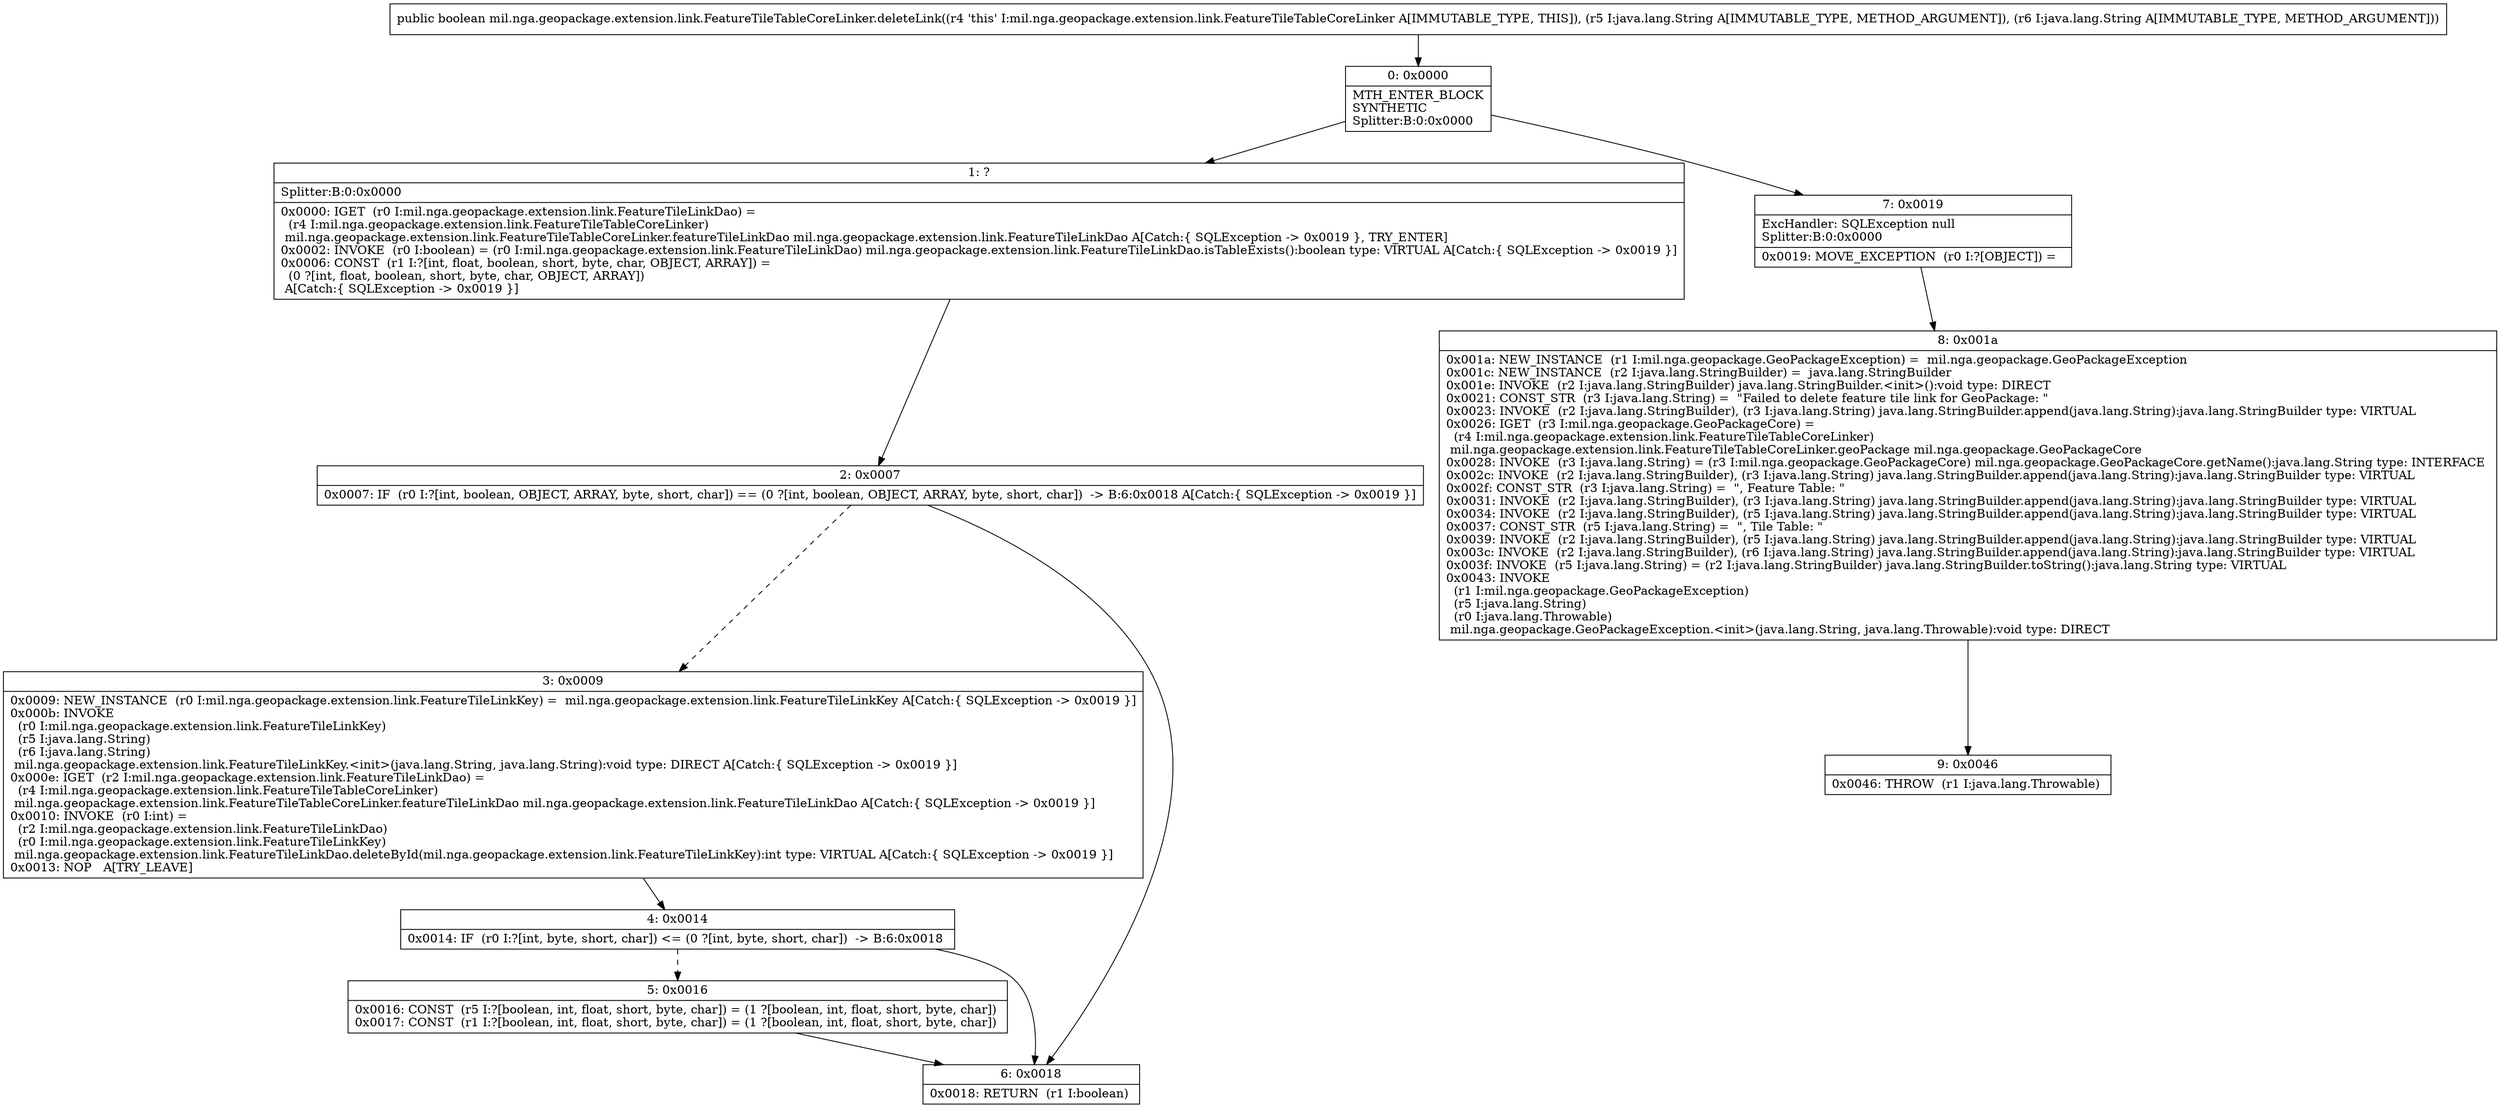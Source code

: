 digraph "CFG formil.nga.geopackage.extension.link.FeatureTileTableCoreLinker.deleteLink(Ljava\/lang\/String;Ljava\/lang\/String;)Z" {
Node_0 [shape=record,label="{0\:\ 0x0000|MTH_ENTER_BLOCK\lSYNTHETIC\lSplitter:B:0:0x0000\l}"];
Node_1 [shape=record,label="{1\:\ ?|Splitter:B:0:0x0000\l|0x0000: IGET  (r0 I:mil.nga.geopackage.extension.link.FeatureTileLinkDao) = \l  (r4 I:mil.nga.geopackage.extension.link.FeatureTileTableCoreLinker)\l mil.nga.geopackage.extension.link.FeatureTileTableCoreLinker.featureTileLinkDao mil.nga.geopackage.extension.link.FeatureTileLinkDao A[Catch:\{ SQLException \-\> 0x0019 \}, TRY_ENTER]\l0x0002: INVOKE  (r0 I:boolean) = (r0 I:mil.nga.geopackage.extension.link.FeatureTileLinkDao) mil.nga.geopackage.extension.link.FeatureTileLinkDao.isTableExists():boolean type: VIRTUAL A[Catch:\{ SQLException \-\> 0x0019 \}]\l0x0006: CONST  (r1 I:?[int, float, boolean, short, byte, char, OBJECT, ARRAY]) = \l  (0 ?[int, float, boolean, short, byte, char, OBJECT, ARRAY])\l A[Catch:\{ SQLException \-\> 0x0019 \}]\l}"];
Node_2 [shape=record,label="{2\:\ 0x0007|0x0007: IF  (r0 I:?[int, boolean, OBJECT, ARRAY, byte, short, char]) == (0 ?[int, boolean, OBJECT, ARRAY, byte, short, char])  \-\> B:6:0x0018 A[Catch:\{ SQLException \-\> 0x0019 \}]\l}"];
Node_3 [shape=record,label="{3\:\ 0x0009|0x0009: NEW_INSTANCE  (r0 I:mil.nga.geopackage.extension.link.FeatureTileLinkKey) =  mil.nga.geopackage.extension.link.FeatureTileLinkKey A[Catch:\{ SQLException \-\> 0x0019 \}]\l0x000b: INVOKE  \l  (r0 I:mil.nga.geopackage.extension.link.FeatureTileLinkKey)\l  (r5 I:java.lang.String)\l  (r6 I:java.lang.String)\l mil.nga.geopackage.extension.link.FeatureTileLinkKey.\<init\>(java.lang.String, java.lang.String):void type: DIRECT A[Catch:\{ SQLException \-\> 0x0019 \}]\l0x000e: IGET  (r2 I:mil.nga.geopackage.extension.link.FeatureTileLinkDao) = \l  (r4 I:mil.nga.geopackage.extension.link.FeatureTileTableCoreLinker)\l mil.nga.geopackage.extension.link.FeatureTileTableCoreLinker.featureTileLinkDao mil.nga.geopackage.extension.link.FeatureTileLinkDao A[Catch:\{ SQLException \-\> 0x0019 \}]\l0x0010: INVOKE  (r0 I:int) = \l  (r2 I:mil.nga.geopackage.extension.link.FeatureTileLinkDao)\l  (r0 I:mil.nga.geopackage.extension.link.FeatureTileLinkKey)\l mil.nga.geopackage.extension.link.FeatureTileLinkDao.deleteById(mil.nga.geopackage.extension.link.FeatureTileLinkKey):int type: VIRTUAL A[Catch:\{ SQLException \-\> 0x0019 \}]\l0x0013: NOP   A[TRY_LEAVE]\l}"];
Node_4 [shape=record,label="{4\:\ 0x0014|0x0014: IF  (r0 I:?[int, byte, short, char]) \<= (0 ?[int, byte, short, char])  \-\> B:6:0x0018 \l}"];
Node_5 [shape=record,label="{5\:\ 0x0016|0x0016: CONST  (r5 I:?[boolean, int, float, short, byte, char]) = (1 ?[boolean, int, float, short, byte, char]) \l0x0017: CONST  (r1 I:?[boolean, int, float, short, byte, char]) = (1 ?[boolean, int, float, short, byte, char]) \l}"];
Node_6 [shape=record,label="{6\:\ 0x0018|0x0018: RETURN  (r1 I:boolean) \l}"];
Node_7 [shape=record,label="{7\:\ 0x0019|ExcHandler: SQLException null\lSplitter:B:0:0x0000\l|0x0019: MOVE_EXCEPTION  (r0 I:?[OBJECT]) =  \l}"];
Node_8 [shape=record,label="{8\:\ 0x001a|0x001a: NEW_INSTANCE  (r1 I:mil.nga.geopackage.GeoPackageException) =  mil.nga.geopackage.GeoPackageException \l0x001c: NEW_INSTANCE  (r2 I:java.lang.StringBuilder) =  java.lang.StringBuilder \l0x001e: INVOKE  (r2 I:java.lang.StringBuilder) java.lang.StringBuilder.\<init\>():void type: DIRECT \l0x0021: CONST_STR  (r3 I:java.lang.String) =  \"Failed to delete feature tile link for GeoPackage: \" \l0x0023: INVOKE  (r2 I:java.lang.StringBuilder), (r3 I:java.lang.String) java.lang.StringBuilder.append(java.lang.String):java.lang.StringBuilder type: VIRTUAL \l0x0026: IGET  (r3 I:mil.nga.geopackage.GeoPackageCore) = \l  (r4 I:mil.nga.geopackage.extension.link.FeatureTileTableCoreLinker)\l mil.nga.geopackage.extension.link.FeatureTileTableCoreLinker.geoPackage mil.nga.geopackage.GeoPackageCore \l0x0028: INVOKE  (r3 I:java.lang.String) = (r3 I:mil.nga.geopackage.GeoPackageCore) mil.nga.geopackage.GeoPackageCore.getName():java.lang.String type: INTERFACE \l0x002c: INVOKE  (r2 I:java.lang.StringBuilder), (r3 I:java.lang.String) java.lang.StringBuilder.append(java.lang.String):java.lang.StringBuilder type: VIRTUAL \l0x002f: CONST_STR  (r3 I:java.lang.String) =  \", Feature Table: \" \l0x0031: INVOKE  (r2 I:java.lang.StringBuilder), (r3 I:java.lang.String) java.lang.StringBuilder.append(java.lang.String):java.lang.StringBuilder type: VIRTUAL \l0x0034: INVOKE  (r2 I:java.lang.StringBuilder), (r5 I:java.lang.String) java.lang.StringBuilder.append(java.lang.String):java.lang.StringBuilder type: VIRTUAL \l0x0037: CONST_STR  (r5 I:java.lang.String) =  \", Tile Table: \" \l0x0039: INVOKE  (r2 I:java.lang.StringBuilder), (r5 I:java.lang.String) java.lang.StringBuilder.append(java.lang.String):java.lang.StringBuilder type: VIRTUAL \l0x003c: INVOKE  (r2 I:java.lang.StringBuilder), (r6 I:java.lang.String) java.lang.StringBuilder.append(java.lang.String):java.lang.StringBuilder type: VIRTUAL \l0x003f: INVOKE  (r5 I:java.lang.String) = (r2 I:java.lang.StringBuilder) java.lang.StringBuilder.toString():java.lang.String type: VIRTUAL \l0x0043: INVOKE  \l  (r1 I:mil.nga.geopackage.GeoPackageException)\l  (r5 I:java.lang.String)\l  (r0 I:java.lang.Throwable)\l mil.nga.geopackage.GeoPackageException.\<init\>(java.lang.String, java.lang.Throwable):void type: DIRECT \l}"];
Node_9 [shape=record,label="{9\:\ 0x0046|0x0046: THROW  (r1 I:java.lang.Throwable) \l}"];
MethodNode[shape=record,label="{public boolean mil.nga.geopackage.extension.link.FeatureTileTableCoreLinker.deleteLink((r4 'this' I:mil.nga.geopackage.extension.link.FeatureTileTableCoreLinker A[IMMUTABLE_TYPE, THIS]), (r5 I:java.lang.String A[IMMUTABLE_TYPE, METHOD_ARGUMENT]), (r6 I:java.lang.String A[IMMUTABLE_TYPE, METHOD_ARGUMENT])) }"];
MethodNode -> Node_0;
Node_0 -> Node_1;
Node_0 -> Node_7;
Node_1 -> Node_2;
Node_2 -> Node_3[style=dashed];
Node_2 -> Node_6;
Node_3 -> Node_4;
Node_4 -> Node_5[style=dashed];
Node_4 -> Node_6;
Node_5 -> Node_6;
Node_7 -> Node_8;
Node_8 -> Node_9;
}

